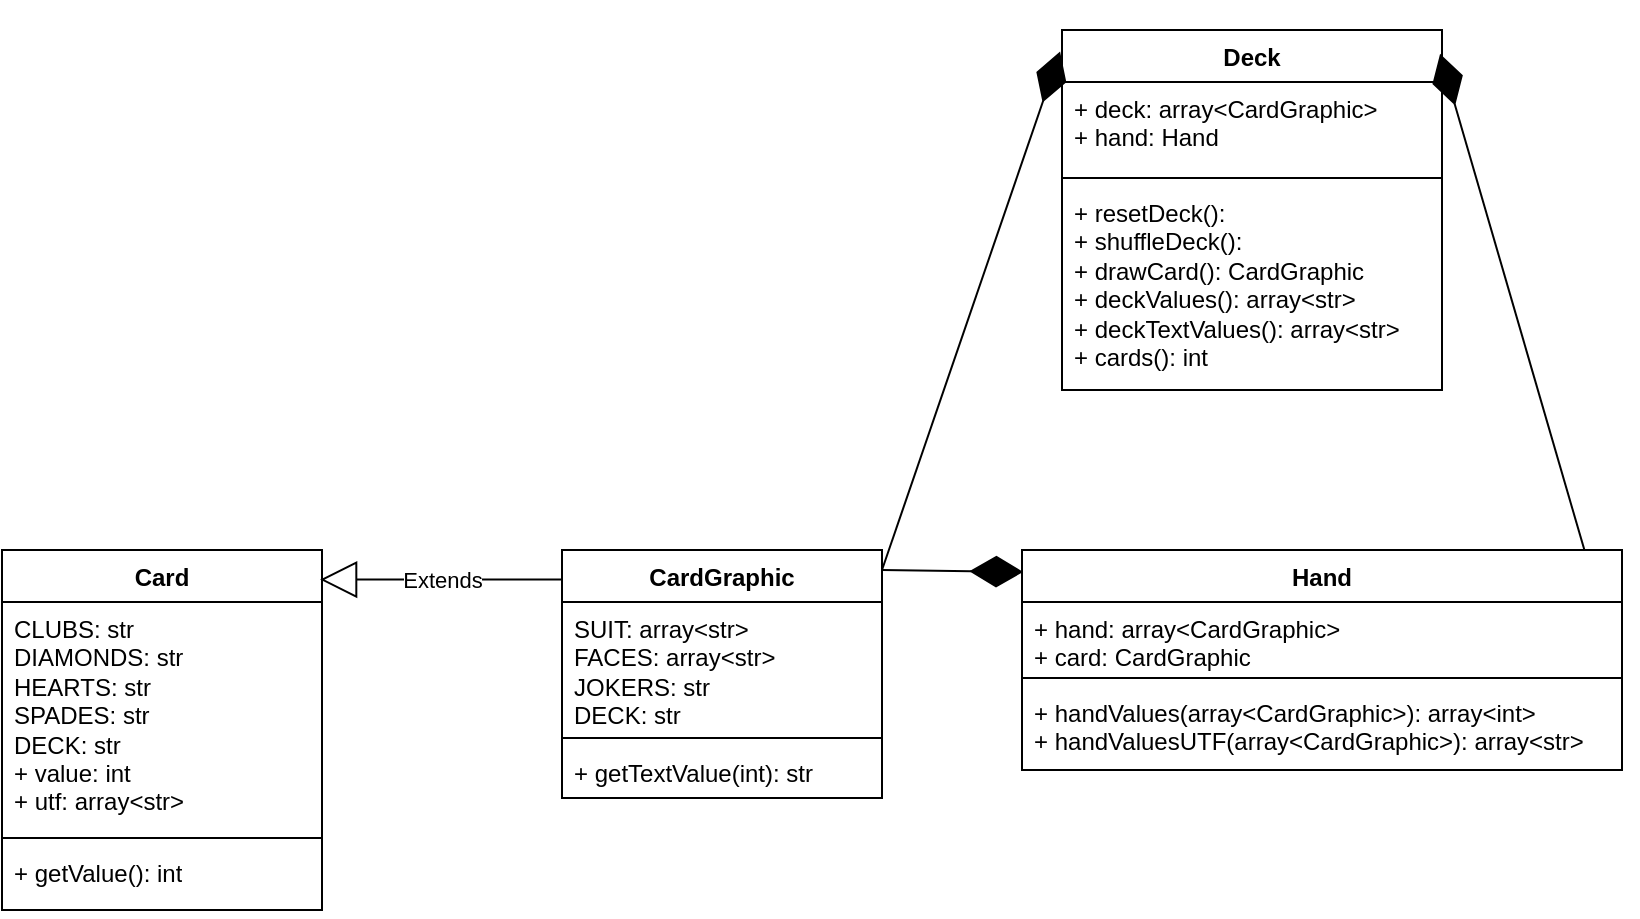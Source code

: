 <mxfile version="26.2.2">
  <diagram name="Page-1" id="t8CD8iMALCH-X7aD-63t">
    <mxGraphModel dx="966" dy="675" grid="1" gridSize="10" guides="1" tooltips="1" connect="1" arrows="1" fold="1" page="1" pageScale="1" pageWidth="900" pageHeight="600" math="0" shadow="0">
      <root>
        <mxCell id="0" />
        <mxCell id="1" parent="0" />
        <mxCell id="618ZvPPxEhpNL2ob_TJ0-1" value="Card" style="swimlane;fontStyle=1;align=center;verticalAlign=top;childLayout=stackLayout;horizontal=1;startSize=26;horizontalStack=0;resizeParent=1;resizeParentMax=0;resizeLast=0;collapsible=1;marginBottom=0;whiteSpace=wrap;html=1;" parent="1" vertex="1">
          <mxGeometry x="10" y="330" width="160" height="180" as="geometry" />
        </mxCell>
        <mxCell id="618ZvPPxEhpNL2ob_TJ0-2" value="&lt;div&gt;CLUBS: str&lt;/div&gt;&lt;div&gt;DIAMONDS: str&lt;/div&gt;&lt;div&gt;HEARTS: str&lt;/div&gt;&lt;div&gt;SPADES: str&lt;/div&gt;&lt;div&gt;DECK: str&lt;/div&gt;+ value: int&lt;div&gt;+ utf: array&amp;lt;str&amp;gt;&lt;/div&gt;" style="text;strokeColor=none;fillColor=none;align=left;verticalAlign=top;spacingLeft=4;spacingRight=4;overflow=hidden;rotatable=0;points=[[0,0.5],[1,0.5]];portConstraint=eastwest;whiteSpace=wrap;html=1;" parent="618ZvPPxEhpNL2ob_TJ0-1" vertex="1">
          <mxGeometry y="26" width="160" height="114" as="geometry" />
        </mxCell>
        <mxCell id="618ZvPPxEhpNL2ob_TJ0-3" value="" style="line;strokeWidth=1;fillColor=none;align=left;verticalAlign=middle;spacingTop=-1;spacingLeft=3;spacingRight=3;rotatable=0;labelPosition=right;points=[];portConstraint=eastwest;strokeColor=inherit;" parent="618ZvPPxEhpNL2ob_TJ0-1" vertex="1">
          <mxGeometry y="140" width="160" height="8" as="geometry" />
        </mxCell>
        <mxCell id="618ZvPPxEhpNL2ob_TJ0-4" value="+ getValue(): int" style="text;strokeColor=none;fillColor=none;align=left;verticalAlign=top;spacingLeft=4;spacingRight=4;overflow=hidden;rotatable=0;points=[[0,0.5],[1,0.5]];portConstraint=eastwest;whiteSpace=wrap;html=1;" parent="618ZvPPxEhpNL2ob_TJ0-1" vertex="1">
          <mxGeometry y="148" width="160" height="32" as="geometry" />
        </mxCell>
        <mxCell id="618ZvPPxEhpNL2ob_TJ0-9" value="CardGraphic" style="swimlane;fontStyle=1;align=center;verticalAlign=top;childLayout=stackLayout;horizontal=1;startSize=26;horizontalStack=0;resizeParent=1;resizeParentMax=0;resizeLast=0;collapsible=1;marginBottom=0;whiteSpace=wrap;html=1;" parent="1" vertex="1">
          <mxGeometry x="290" y="330" width="160" height="124" as="geometry" />
        </mxCell>
        <mxCell id="618ZvPPxEhpNL2ob_TJ0-10" value="SUIT: array&amp;lt;str&amp;gt;&lt;div&gt;FACES: array&amp;lt;str&amp;gt;&lt;/div&gt;&lt;div&gt;JOKERS: str&lt;/div&gt;&lt;div&gt;DECK: str&lt;/div&gt;" style="text;strokeColor=none;fillColor=none;align=left;verticalAlign=top;spacingLeft=4;spacingRight=4;overflow=hidden;rotatable=0;points=[[0,0.5],[1,0.5]];portConstraint=eastwest;whiteSpace=wrap;html=1;" parent="618ZvPPxEhpNL2ob_TJ0-9" vertex="1">
          <mxGeometry y="26" width="160" height="64" as="geometry" />
        </mxCell>
        <mxCell id="618ZvPPxEhpNL2ob_TJ0-11" value="" style="line;strokeWidth=1;fillColor=none;align=left;verticalAlign=middle;spacingTop=-1;spacingLeft=3;spacingRight=3;rotatable=0;labelPosition=right;points=[];portConstraint=eastwest;strokeColor=inherit;" parent="618ZvPPxEhpNL2ob_TJ0-9" vertex="1">
          <mxGeometry y="90" width="160" height="8" as="geometry" />
        </mxCell>
        <mxCell id="618ZvPPxEhpNL2ob_TJ0-12" value="+ getTextValue(int): str" style="text;strokeColor=none;fillColor=none;align=left;verticalAlign=top;spacingLeft=4;spacingRight=4;overflow=hidden;rotatable=0;points=[[0,0.5],[1,0.5]];portConstraint=eastwest;whiteSpace=wrap;html=1;" parent="618ZvPPxEhpNL2ob_TJ0-9" vertex="1">
          <mxGeometry y="98" width="160" height="26" as="geometry" />
        </mxCell>
        <mxCell id="618ZvPPxEhpNL2ob_TJ0-14" value="Hand" style="swimlane;fontStyle=1;align=center;verticalAlign=top;childLayout=stackLayout;horizontal=1;startSize=26;horizontalStack=0;resizeParent=1;resizeParentMax=0;resizeLast=0;collapsible=1;marginBottom=0;whiteSpace=wrap;html=1;" parent="1" vertex="1">
          <mxGeometry x="520" y="330" width="300" height="110" as="geometry" />
        </mxCell>
        <mxCell id="618ZvPPxEhpNL2ob_TJ0-15" value="+ hand: array&amp;lt;CardGraphic&amp;gt;&lt;div&gt;+ card: CardGraphic&lt;/div&gt;" style="text;strokeColor=none;fillColor=none;align=left;verticalAlign=top;spacingLeft=4;spacingRight=4;overflow=hidden;rotatable=0;points=[[0,0.5],[1,0.5]];portConstraint=eastwest;whiteSpace=wrap;html=1;" parent="618ZvPPxEhpNL2ob_TJ0-14" vertex="1">
          <mxGeometry y="26" width="300" height="34" as="geometry" />
        </mxCell>
        <mxCell id="618ZvPPxEhpNL2ob_TJ0-16" value="" style="line;strokeWidth=1;fillColor=none;align=left;verticalAlign=middle;spacingTop=-1;spacingLeft=3;spacingRight=3;rotatable=0;labelPosition=right;points=[];portConstraint=eastwest;strokeColor=inherit;" parent="618ZvPPxEhpNL2ob_TJ0-14" vertex="1">
          <mxGeometry y="60" width="300" height="8" as="geometry" />
        </mxCell>
        <mxCell id="618ZvPPxEhpNL2ob_TJ0-17" value="+ handValues(array&amp;lt;CardGraphic&amp;gt;): array&amp;lt;int&amp;gt;&lt;div&gt;+ handValuesUTF(array&amp;lt;CardGraphic&amp;gt;): array&amp;lt;str&amp;gt;&lt;/div&gt;" style="text;strokeColor=none;fillColor=none;align=left;verticalAlign=top;spacingLeft=4;spacingRight=4;overflow=hidden;rotatable=0;points=[[0,0.5],[1,0.5]];portConstraint=eastwest;whiteSpace=wrap;html=1;" parent="618ZvPPxEhpNL2ob_TJ0-14" vertex="1">
          <mxGeometry y="68" width="300" height="42" as="geometry" />
        </mxCell>
        <mxCell id="618ZvPPxEhpNL2ob_TJ0-18" value="" style="endArrow=diamondThin;endFill=1;endSize=24;html=1;rounded=0;entryX=0.002;entryY=0.1;entryDx=0;entryDy=0;entryPerimeter=0;" parent="1" target="618ZvPPxEhpNL2ob_TJ0-14" edge="1">
          <mxGeometry width="160" relative="1" as="geometry">
            <mxPoint x="450" y="340" as="sourcePoint" />
            <mxPoint x="530" y="340" as="targetPoint" />
          </mxGeometry>
        </mxCell>
        <mxCell id="618ZvPPxEhpNL2ob_TJ0-19" value="Deck" style="swimlane;fontStyle=1;align=center;verticalAlign=top;childLayout=stackLayout;horizontal=1;startSize=26;horizontalStack=0;resizeParent=1;resizeParentMax=0;resizeLast=0;collapsible=1;marginBottom=0;whiteSpace=wrap;html=1;" parent="1" vertex="1">
          <mxGeometry x="540" y="70" width="190" height="180" as="geometry" />
        </mxCell>
        <mxCell id="618ZvPPxEhpNL2ob_TJ0-20" value="+ deck: array&amp;lt;CardGraphic&amp;gt;&lt;div&gt;+ hand: Hand&lt;div&gt;&lt;br&gt;&lt;/div&gt;&lt;/div&gt;" style="text;strokeColor=none;fillColor=none;align=left;verticalAlign=top;spacingLeft=4;spacingRight=4;overflow=hidden;rotatable=0;points=[[0,0.5],[1,0.5]];portConstraint=eastwest;whiteSpace=wrap;html=1;" parent="618ZvPPxEhpNL2ob_TJ0-19" vertex="1">
          <mxGeometry y="26" width="190" height="44" as="geometry" />
        </mxCell>
        <mxCell id="618ZvPPxEhpNL2ob_TJ0-21" value="" style="line;strokeWidth=1;fillColor=none;align=left;verticalAlign=middle;spacingTop=-1;spacingLeft=3;spacingRight=3;rotatable=0;labelPosition=right;points=[];portConstraint=eastwest;strokeColor=inherit;" parent="618ZvPPxEhpNL2ob_TJ0-19" vertex="1">
          <mxGeometry y="70" width="190" height="8" as="geometry" />
        </mxCell>
        <mxCell id="618ZvPPxEhpNL2ob_TJ0-22" value="+ resetDeck():&lt;div&gt;+ shuffleDeck():&lt;/div&gt;&lt;div&gt;+ drawCard(): CardGraphic&lt;/div&gt;&lt;div&gt;+ deckValues(): array&amp;lt;str&amp;gt;&lt;/div&gt;&lt;div&gt;+ deckTextValues(): array&amp;lt;str&amp;gt;&lt;/div&gt;&lt;div&gt;+ cards(): int&lt;/div&gt;" style="text;strokeColor=none;fillColor=none;align=left;verticalAlign=top;spacingLeft=4;spacingRight=4;overflow=hidden;rotatable=0;points=[[0,0.5],[1,0.5]];portConstraint=eastwest;whiteSpace=wrap;html=1;" parent="618ZvPPxEhpNL2ob_TJ0-19" vertex="1">
          <mxGeometry y="78" width="190" height="102" as="geometry" />
        </mxCell>
        <mxCell id="618ZvPPxEhpNL2ob_TJ0-23" value="" style="endArrow=diamondThin;endFill=1;endSize=24;html=1;rounded=0;entryX=-0.005;entryY=0.06;entryDx=0;entryDy=0;entryPerimeter=0;" parent="1" target="618ZvPPxEhpNL2ob_TJ0-19" edge="1">
          <mxGeometry width="160" relative="1" as="geometry">
            <mxPoint x="450" y="340" as="sourcePoint" />
            <mxPoint x="570" y="590" as="targetPoint" />
          </mxGeometry>
        </mxCell>
        <mxCell id="618ZvPPxEhpNL2ob_TJ0-24" value="" style="endArrow=diamondThin;endFill=1;endSize=24;html=1;rounded=0;entryX=0.995;entryY=0.066;entryDx=0;entryDy=0;entryPerimeter=0;exitX=0.937;exitY=-0.003;exitDx=0;exitDy=0;exitPerimeter=0;" parent="1" source="618ZvPPxEhpNL2ob_TJ0-14" target="618ZvPPxEhpNL2ob_TJ0-19" edge="1">
          <mxGeometry width="160" relative="1" as="geometry">
            <mxPoint x="810" y="590" as="sourcePoint" />
            <mxPoint x="970" y="590" as="targetPoint" />
          </mxGeometry>
        </mxCell>
        <mxCell id="rk77yQC6L5X84qJW6CXL-1" value="Extends" style="endArrow=block;endSize=16;endFill=0;html=1;rounded=0;exitX=0;exitY=0.119;exitDx=0;exitDy=0;exitPerimeter=0;entryX=0.994;entryY=0.082;entryDx=0;entryDy=0;entryPerimeter=0;" edge="1" parent="1" source="618ZvPPxEhpNL2ob_TJ0-9" target="618ZvPPxEhpNL2ob_TJ0-1">
          <mxGeometry width="160" relative="1" as="geometry">
            <mxPoint x="170" y="290" as="sourcePoint" />
            <mxPoint x="172" y="150" as="targetPoint" />
          </mxGeometry>
        </mxCell>
      </root>
    </mxGraphModel>
  </diagram>
</mxfile>
